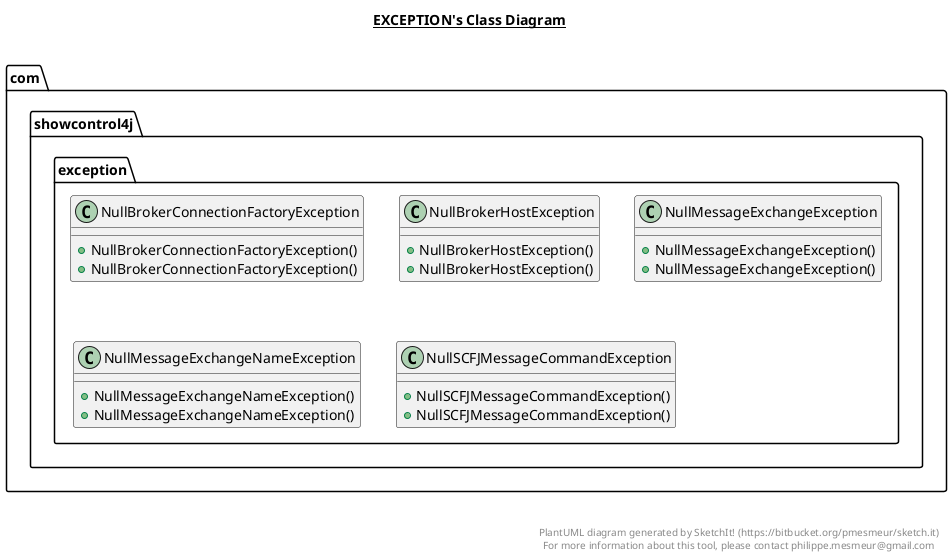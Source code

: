 @startuml

title __EXCEPTION's Class Diagram__\n

  namespace com.showcontrol4j.exception {
    class com.showcontrol4j.exception.NullBrokerConnectionFactoryException {
        + NullBrokerConnectionFactoryException()
        + NullBrokerConnectionFactoryException()
    }
  }
  

  namespace com.showcontrol4j.exception {
    class com.showcontrol4j.exception.NullBrokerHostException {
        + NullBrokerHostException()
        + NullBrokerHostException()
    }
  }
  

  namespace com.showcontrol4j.exception {
    class com.showcontrol4j.exception.NullMessageExchangeException {
        + NullMessageExchangeException()
        + NullMessageExchangeException()
    }
  }
  

  namespace com.showcontrol4j.exception {
    class com.showcontrol4j.exception.NullMessageExchangeNameException {
        + NullMessageExchangeNameException()
        + NullMessageExchangeNameException()
    }
  }
  

  namespace com.showcontrol4j.exception {
    class com.showcontrol4j.exception.NullSCFJMessageCommandException {
        + NullSCFJMessageCommandException()
        + NullSCFJMessageCommandException()
    }
  }
  



right footer


PlantUML diagram generated by SketchIt! (https://bitbucket.org/pmesmeur/sketch.it)
For more information about this tool, please contact philippe.mesmeur@gmail.com
endfooter

@enduml

